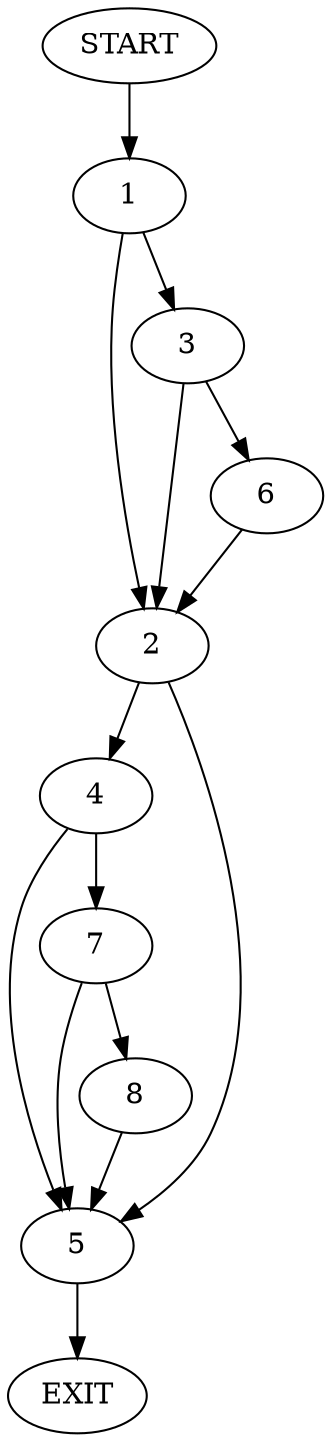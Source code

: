 digraph {
0 [label="START"]
9 [label="EXIT"]
0 -> 1
1 -> 2
1 -> 3
2 -> 4
2 -> 5
3 -> 2
3 -> 6
6 -> 2
5 -> 9
4 -> 7
4 -> 5
7 -> 8
7 -> 5
8 -> 5
}
